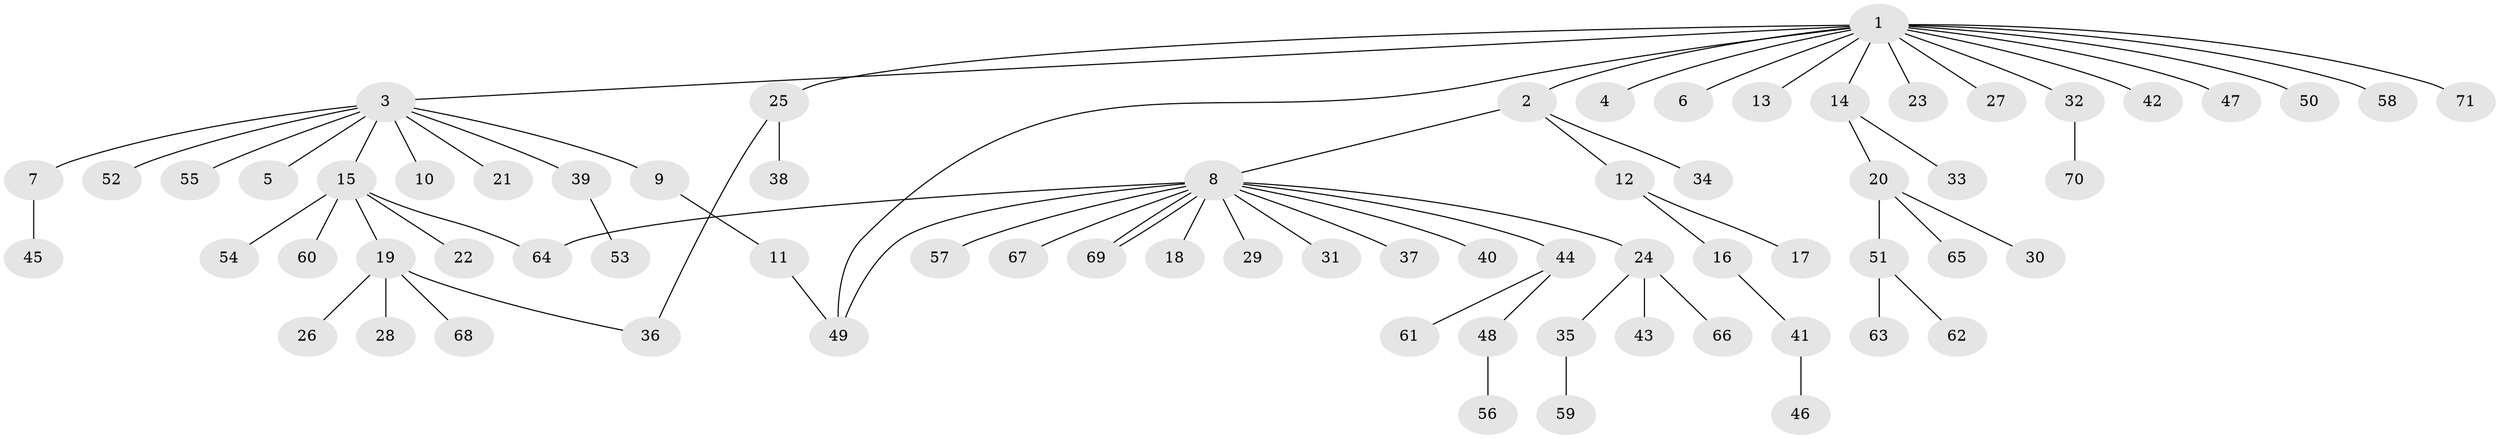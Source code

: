 // coarse degree distribution, {1: 0.8367346938775511, 14: 0.02040816326530612, 2: 0.08163265306122448, 4: 0.02040816326530612, 3: 0.02040816326530612, 28: 0.02040816326530612}
// Generated by graph-tools (version 1.1) at 2025/50/03/04/25 21:50:52]
// undirected, 71 vertices, 75 edges
graph export_dot {
graph [start="1"]
  node [color=gray90,style=filled];
  1;
  2;
  3;
  4;
  5;
  6;
  7;
  8;
  9;
  10;
  11;
  12;
  13;
  14;
  15;
  16;
  17;
  18;
  19;
  20;
  21;
  22;
  23;
  24;
  25;
  26;
  27;
  28;
  29;
  30;
  31;
  32;
  33;
  34;
  35;
  36;
  37;
  38;
  39;
  40;
  41;
  42;
  43;
  44;
  45;
  46;
  47;
  48;
  49;
  50;
  51;
  52;
  53;
  54;
  55;
  56;
  57;
  58;
  59;
  60;
  61;
  62;
  63;
  64;
  65;
  66;
  67;
  68;
  69;
  70;
  71;
  1 -- 2;
  1 -- 3;
  1 -- 4;
  1 -- 6;
  1 -- 13;
  1 -- 14;
  1 -- 23;
  1 -- 25;
  1 -- 27;
  1 -- 32;
  1 -- 42;
  1 -- 47;
  1 -- 49;
  1 -- 50;
  1 -- 58;
  1 -- 71;
  2 -- 8;
  2 -- 12;
  2 -- 34;
  3 -- 5;
  3 -- 7;
  3 -- 9;
  3 -- 10;
  3 -- 15;
  3 -- 21;
  3 -- 39;
  3 -- 52;
  3 -- 55;
  7 -- 45;
  8 -- 18;
  8 -- 24;
  8 -- 29;
  8 -- 31;
  8 -- 37;
  8 -- 40;
  8 -- 44;
  8 -- 49;
  8 -- 57;
  8 -- 64;
  8 -- 67;
  8 -- 69;
  8 -- 69;
  9 -- 11;
  11 -- 49;
  12 -- 16;
  12 -- 17;
  14 -- 20;
  14 -- 33;
  15 -- 19;
  15 -- 22;
  15 -- 54;
  15 -- 60;
  15 -- 64;
  16 -- 41;
  19 -- 26;
  19 -- 28;
  19 -- 36;
  19 -- 68;
  20 -- 30;
  20 -- 51;
  20 -- 65;
  24 -- 35;
  24 -- 43;
  24 -- 66;
  25 -- 36;
  25 -- 38;
  32 -- 70;
  35 -- 59;
  39 -- 53;
  41 -- 46;
  44 -- 48;
  44 -- 61;
  48 -- 56;
  51 -- 62;
  51 -- 63;
}
